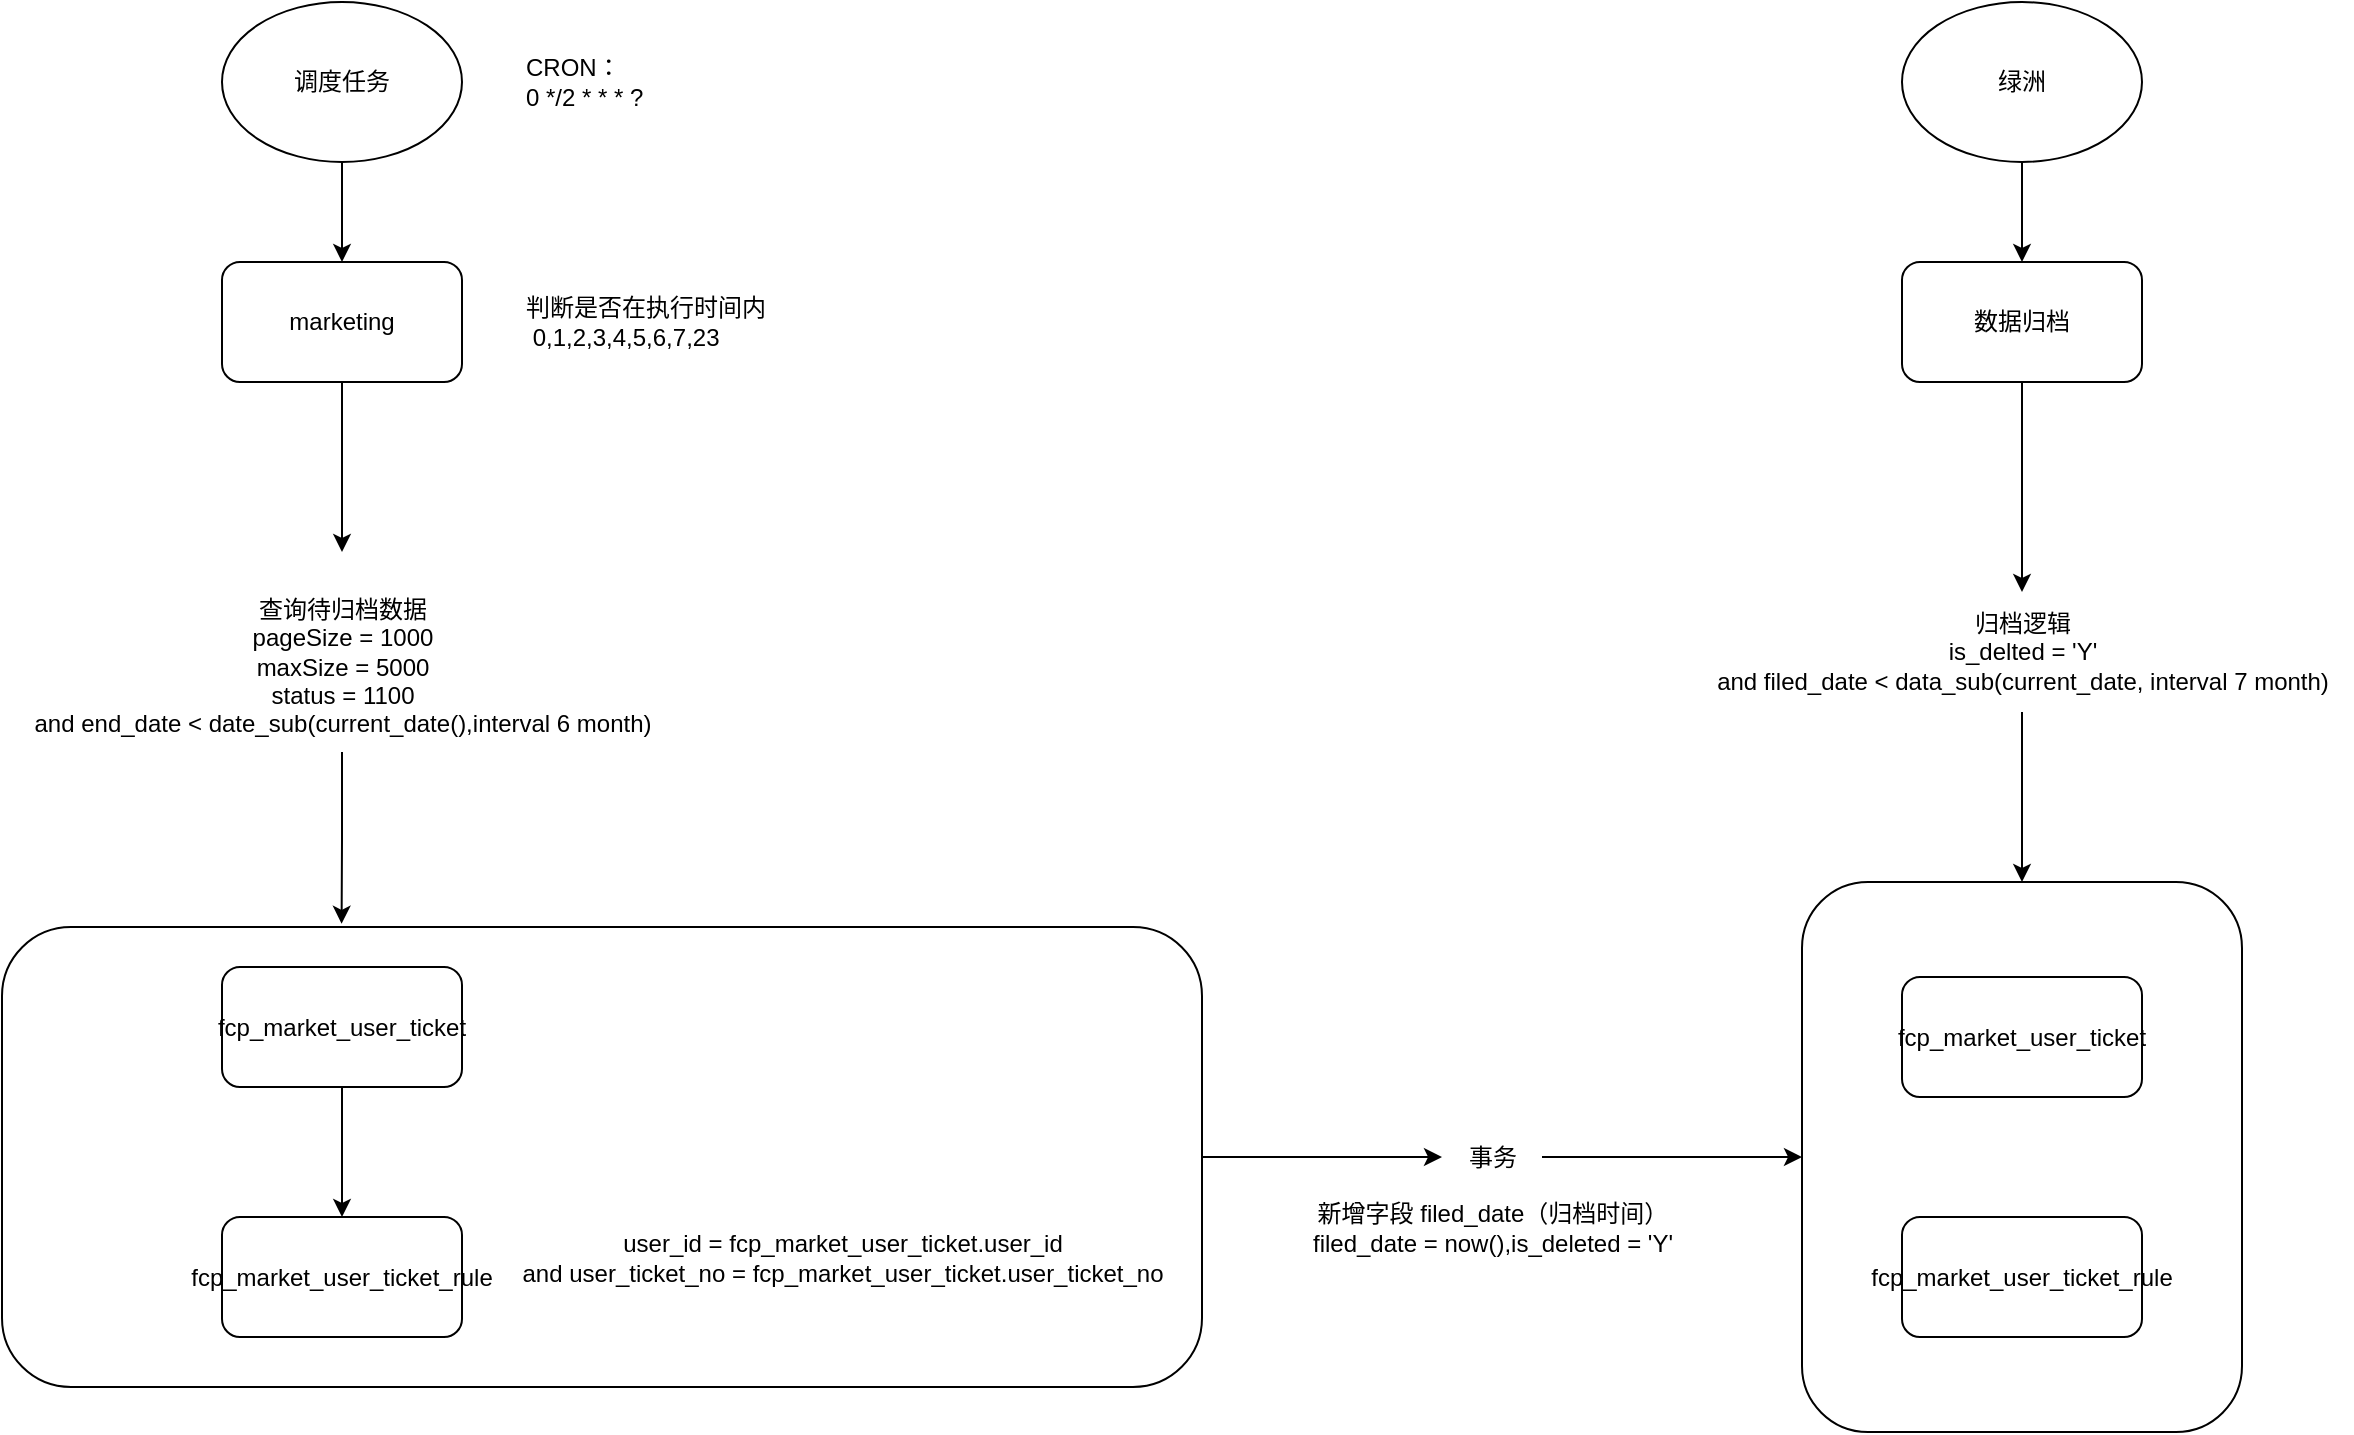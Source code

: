 <mxfile version="21.5.2" type="github">
  <diagram name="第 1 页" id="BgB41KbXPWBUYuILRypq">
    <mxGraphModel dx="1434" dy="953" grid="1" gridSize="10" guides="1" tooltips="1" connect="1" arrows="1" fold="1" page="1" pageScale="1" pageWidth="827" pageHeight="1169" math="0" shadow="0">
      <root>
        <mxCell id="0" />
        <mxCell id="1" parent="0" />
        <mxCell id="fTWWRAs0TYhyk4xOGI72-39" value="" style="rounded=1;whiteSpace=wrap;html=1;" vertex="1" parent="1">
          <mxGeometry x="200" y="532.5" width="600" height="230" as="geometry" />
        </mxCell>
        <mxCell id="fTWWRAs0TYhyk4xOGI72-27" value="" style="rounded=1;whiteSpace=wrap;html=1;" vertex="1" parent="1">
          <mxGeometry x="1100" y="510" width="220" height="275" as="geometry" />
        </mxCell>
        <mxCell id="fTWWRAs0TYhyk4xOGI72-32" style="edgeStyle=orthogonalEdgeStyle;rounded=0;orthogonalLoop=1;jettySize=auto;html=1;entryX=0;entryY=0.5;entryDx=0;entryDy=0;exitX=1;exitY=0.5;exitDx=0;exitDy=0;" edge="1" parent="1" source="fTWWRAs0TYhyk4xOGI72-29" target="fTWWRAs0TYhyk4xOGI72-27">
          <mxGeometry relative="1" as="geometry">
            <mxPoint x="814" y="460" as="sourcePoint" />
          </mxGeometry>
        </mxCell>
        <mxCell id="fTWWRAs0TYhyk4xOGI72-7" style="edgeStyle=orthogonalEdgeStyle;rounded=0;orthogonalLoop=1;jettySize=auto;html=1;entryX=0.5;entryY=0;entryDx=0;entryDy=0;" edge="1" parent="1" source="fTWWRAs0TYhyk4xOGI72-1" target="fTWWRAs0TYhyk4xOGI72-6">
          <mxGeometry relative="1" as="geometry" />
        </mxCell>
        <mxCell id="fTWWRAs0TYhyk4xOGI72-1" value="调度任务" style="ellipse;whiteSpace=wrap;html=1;" vertex="1" parent="1">
          <mxGeometry x="310" y="70" width="120" height="80" as="geometry" />
        </mxCell>
        <mxCell id="fTWWRAs0TYhyk4xOGI72-5" value="判断是否在执行时间内&lt;br&gt;&amp;nbsp;0,1,2,3,4,5,6,7,23&amp;nbsp;" style="text;html=1;align=left;verticalAlign=middle;resizable=0;points=[];autosize=1;strokeColor=none;fillColor=none;" vertex="1" parent="1">
          <mxGeometry x="460" y="210" width="140" height="40" as="geometry" />
        </mxCell>
        <mxCell id="fTWWRAs0TYhyk4xOGI72-9" style="edgeStyle=orthogonalEdgeStyle;rounded=0;orthogonalLoop=1;jettySize=auto;html=1;entryX=0.283;entryY=-0.007;entryDx=0;entryDy=0;entryPerimeter=0;" edge="1" parent="1" source="fTWWRAs0TYhyk4xOGI72-12" target="fTWWRAs0TYhyk4xOGI72-39">
          <mxGeometry relative="1" as="geometry">
            <mxPoint x="370" y="530" as="targetPoint" />
          </mxGeometry>
        </mxCell>
        <mxCell id="fTWWRAs0TYhyk4xOGI72-6" value="marketing" style="rounded=1;whiteSpace=wrap;html=1;" vertex="1" parent="1">
          <mxGeometry x="310" y="200" width="120" height="60" as="geometry" />
        </mxCell>
        <mxCell id="fTWWRAs0TYhyk4xOGI72-37" style="edgeStyle=orthogonalEdgeStyle;rounded=0;orthogonalLoop=1;jettySize=auto;html=1;entryX=0.5;entryY=0;entryDx=0;entryDy=0;" edge="1" parent="1" source="fTWWRAs0TYhyk4xOGI72-8" target="fTWWRAs0TYhyk4xOGI72-10">
          <mxGeometry relative="1" as="geometry" />
        </mxCell>
        <mxCell id="fTWWRAs0TYhyk4xOGI72-8" value="fcp_market_user_ticket" style="rounded=1;whiteSpace=wrap;html=1;" vertex="1" parent="1">
          <mxGeometry x="310" y="552.5" width="120" height="60" as="geometry" />
        </mxCell>
        <mxCell id="fTWWRAs0TYhyk4xOGI72-10" value="fcp_market_user_ticket_rule" style="rounded=1;whiteSpace=wrap;html=1;" vertex="1" parent="1">
          <mxGeometry x="310" y="677.5" width="120" height="60" as="geometry" />
        </mxCell>
        <mxCell id="fTWWRAs0TYhyk4xOGI72-15" value="user_id =&amp;nbsp;fcp_market_user_ticket.user_id&lt;br&gt;and user_ticket_no = fcp_market_user_ticket.user_ticket_no" style="text;html=1;align=center;verticalAlign=middle;resizable=0;points=[];autosize=1;strokeColor=none;fillColor=none;" vertex="1" parent="1">
          <mxGeometry x="450" y="677.5" width="340" height="40" as="geometry" />
        </mxCell>
        <mxCell id="fTWWRAs0TYhyk4xOGI72-21" value="fcp_market_user_ticket" style="rounded=1;whiteSpace=wrap;html=1;" vertex="1" parent="1">
          <mxGeometry x="1150" y="557.5" width="120" height="60" as="geometry" />
        </mxCell>
        <mxCell id="fTWWRAs0TYhyk4xOGI72-22" value="fcp_market_user_ticket_rule" style="rounded=1;whiteSpace=wrap;html=1;" vertex="1" parent="1">
          <mxGeometry x="1150" y="677.5" width="120" height="60" as="geometry" />
        </mxCell>
        <mxCell id="fTWWRAs0TYhyk4xOGI72-26" value="新增字段 filed_date（归档时间）&lt;br&gt;filed_date = now(),is_deleted = &#39;Y&#39;" style="text;html=1;align=center;verticalAlign=middle;resizable=0;points=[];autosize=1;strokeColor=none;fillColor=none;" vertex="1" parent="1">
          <mxGeometry x="845" y="662.5" width="200" height="40" as="geometry" />
        </mxCell>
        <mxCell id="fTWWRAs0TYhyk4xOGI72-36" style="edgeStyle=orthogonalEdgeStyle;rounded=0;orthogonalLoop=1;jettySize=auto;html=1;entryX=0.5;entryY=0;entryDx=0;entryDy=0;" edge="1" parent="1" source="fTWWRAs0TYhyk4xOGI72-33" target="fTWWRAs0TYhyk4xOGI72-34">
          <mxGeometry relative="1" as="geometry" />
        </mxCell>
        <mxCell id="fTWWRAs0TYhyk4xOGI72-33" value="绿洲" style="ellipse;whiteSpace=wrap;html=1;" vertex="1" parent="1">
          <mxGeometry x="1150" y="70" width="120" height="80" as="geometry" />
        </mxCell>
        <mxCell id="fTWWRAs0TYhyk4xOGI72-35" style="edgeStyle=orthogonalEdgeStyle;rounded=0;orthogonalLoop=1;jettySize=auto;html=1;entryX=0.5;entryY=0;entryDx=0;entryDy=0;" edge="1" parent="1" source="fTWWRAs0TYhyk4xOGI72-40" target="fTWWRAs0TYhyk4xOGI72-27">
          <mxGeometry relative="1" as="geometry" />
        </mxCell>
        <mxCell id="fTWWRAs0TYhyk4xOGI72-34" value="数据归档" style="rounded=1;whiteSpace=wrap;html=1;" vertex="1" parent="1">
          <mxGeometry x="1150" y="200" width="120" height="60" as="geometry" />
        </mxCell>
        <mxCell id="fTWWRAs0TYhyk4xOGI72-44" value="" style="edgeStyle=orthogonalEdgeStyle;rounded=0;orthogonalLoop=1;jettySize=auto;html=1;entryX=0;entryY=0.5;entryDx=0;entryDy=0;exitX=1;exitY=0.5;exitDx=0;exitDy=0;" edge="1" parent="1" source="fTWWRAs0TYhyk4xOGI72-39" target="fTWWRAs0TYhyk4xOGI72-29">
          <mxGeometry relative="1" as="geometry">
            <mxPoint x="800" y="648" as="sourcePoint" />
            <mxPoint x="1100" y="648" as="targetPoint" />
          </mxGeometry>
        </mxCell>
        <mxCell id="fTWWRAs0TYhyk4xOGI72-29" value="事务" style="text;html=1;align=center;verticalAlign=middle;resizable=0;points=[];autosize=1;strokeColor=none;fillColor=none;" vertex="1" parent="1">
          <mxGeometry x="920" y="632.5" width="50" height="30" as="geometry" />
        </mxCell>
        <mxCell id="fTWWRAs0TYhyk4xOGI72-46" value="" style="edgeStyle=orthogonalEdgeStyle;rounded=0;orthogonalLoop=1;jettySize=auto;html=1;entryX=0.5;entryY=0;entryDx=0;entryDy=0;" edge="1" parent="1" source="fTWWRAs0TYhyk4xOGI72-34" target="fTWWRAs0TYhyk4xOGI72-40">
          <mxGeometry relative="1" as="geometry">
            <mxPoint x="1210" y="260" as="sourcePoint" />
            <mxPoint x="1210" y="510" as="targetPoint" />
          </mxGeometry>
        </mxCell>
        <mxCell id="fTWWRAs0TYhyk4xOGI72-40" value="归档逻辑&lt;br&gt;is_delted = &#39;Y&#39;&lt;br&gt;and filed_date &amp;lt; data_sub(current_date, interval 7 month)" style="text;html=1;align=center;verticalAlign=middle;resizable=0;points=[];autosize=1;strokeColor=none;fillColor=none;" vertex="1" parent="1">
          <mxGeometry x="1045" y="365" width="330" height="60" as="geometry" />
        </mxCell>
        <mxCell id="fTWWRAs0TYhyk4xOGI72-48" value="" style="edgeStyle=orthogonalEdgeStyle;rounded=0;orthogonalLoop=1;jettySize=auto;html=1;" edge="1" parent="1" source="fTWWRAs0TYhyk4xOGI72-6" target="fTWWRAs0TYhyk4xOGI72-12">
          <mxGeometry relative="1" as="geometry">
            <mxPoint x="370" y="260" as="sourcePoint" />
            <mxPoint x="370" y="531" as="targetPoint" />
          </mxGeometry>
        </mxCell>
        <mxCell id="fTWWRAs0TYhyk4xOGI72-12" value="&lt;font style=&quot;font-size: 12px;&quot;&gt;&lt;br&gt;查询待归档数据&lt;br style=&quot;border-color: var(--border-color);&quot;&gt;pageSize = 1000&lt;br style=&quot;border-color: var(--border-color);&quot;&gt;maxSize = 5000&lt;br&gt;status = 1100&lt;br style=&quot;border-color: var(--border-color); font-family: Arial, sans-serif; text-align: start;&quot;&gt;&lt;span style=&quot;font-family: Arial, sans-serif; text-align: start;&quot;&gt;and end_date &amp;lt; date_sub(current_date(),&lt;/span&gt;&lt;span style=&quot;font-family: Arial, sans-serif; text-align: start;&quot;&gt;interval 6 month)&lt;/span&gt;&lt;/font&gt;" style="text;html=1;align=center;verticalAlign=middle;resizable=0;points=[];autosize=1;strokeColor=none;fillColor=none;" vertex="1" parent="1">
          <mxGeometry x="205" y="345" width="330" height="100" as="geometry" />
        </mxCell>
        <mxCell id="fTWWRAs0TYhyk4xOGI72-49" value="CRON：&lt;br&gt;0 */2 * * * ?" style="text;html=1;align=left;verticalAlign=middle;resizable=0;points=[];autosize=1;strokeColor=none;fillColor=none;" vertex="1" parent="1">
          <mxGeometry x="460" y="90" width="80" height="40" as="geometry" />
        </mxCell>
      </root>
    </mxGraphModel>
  </diagram>
</mxfile>
